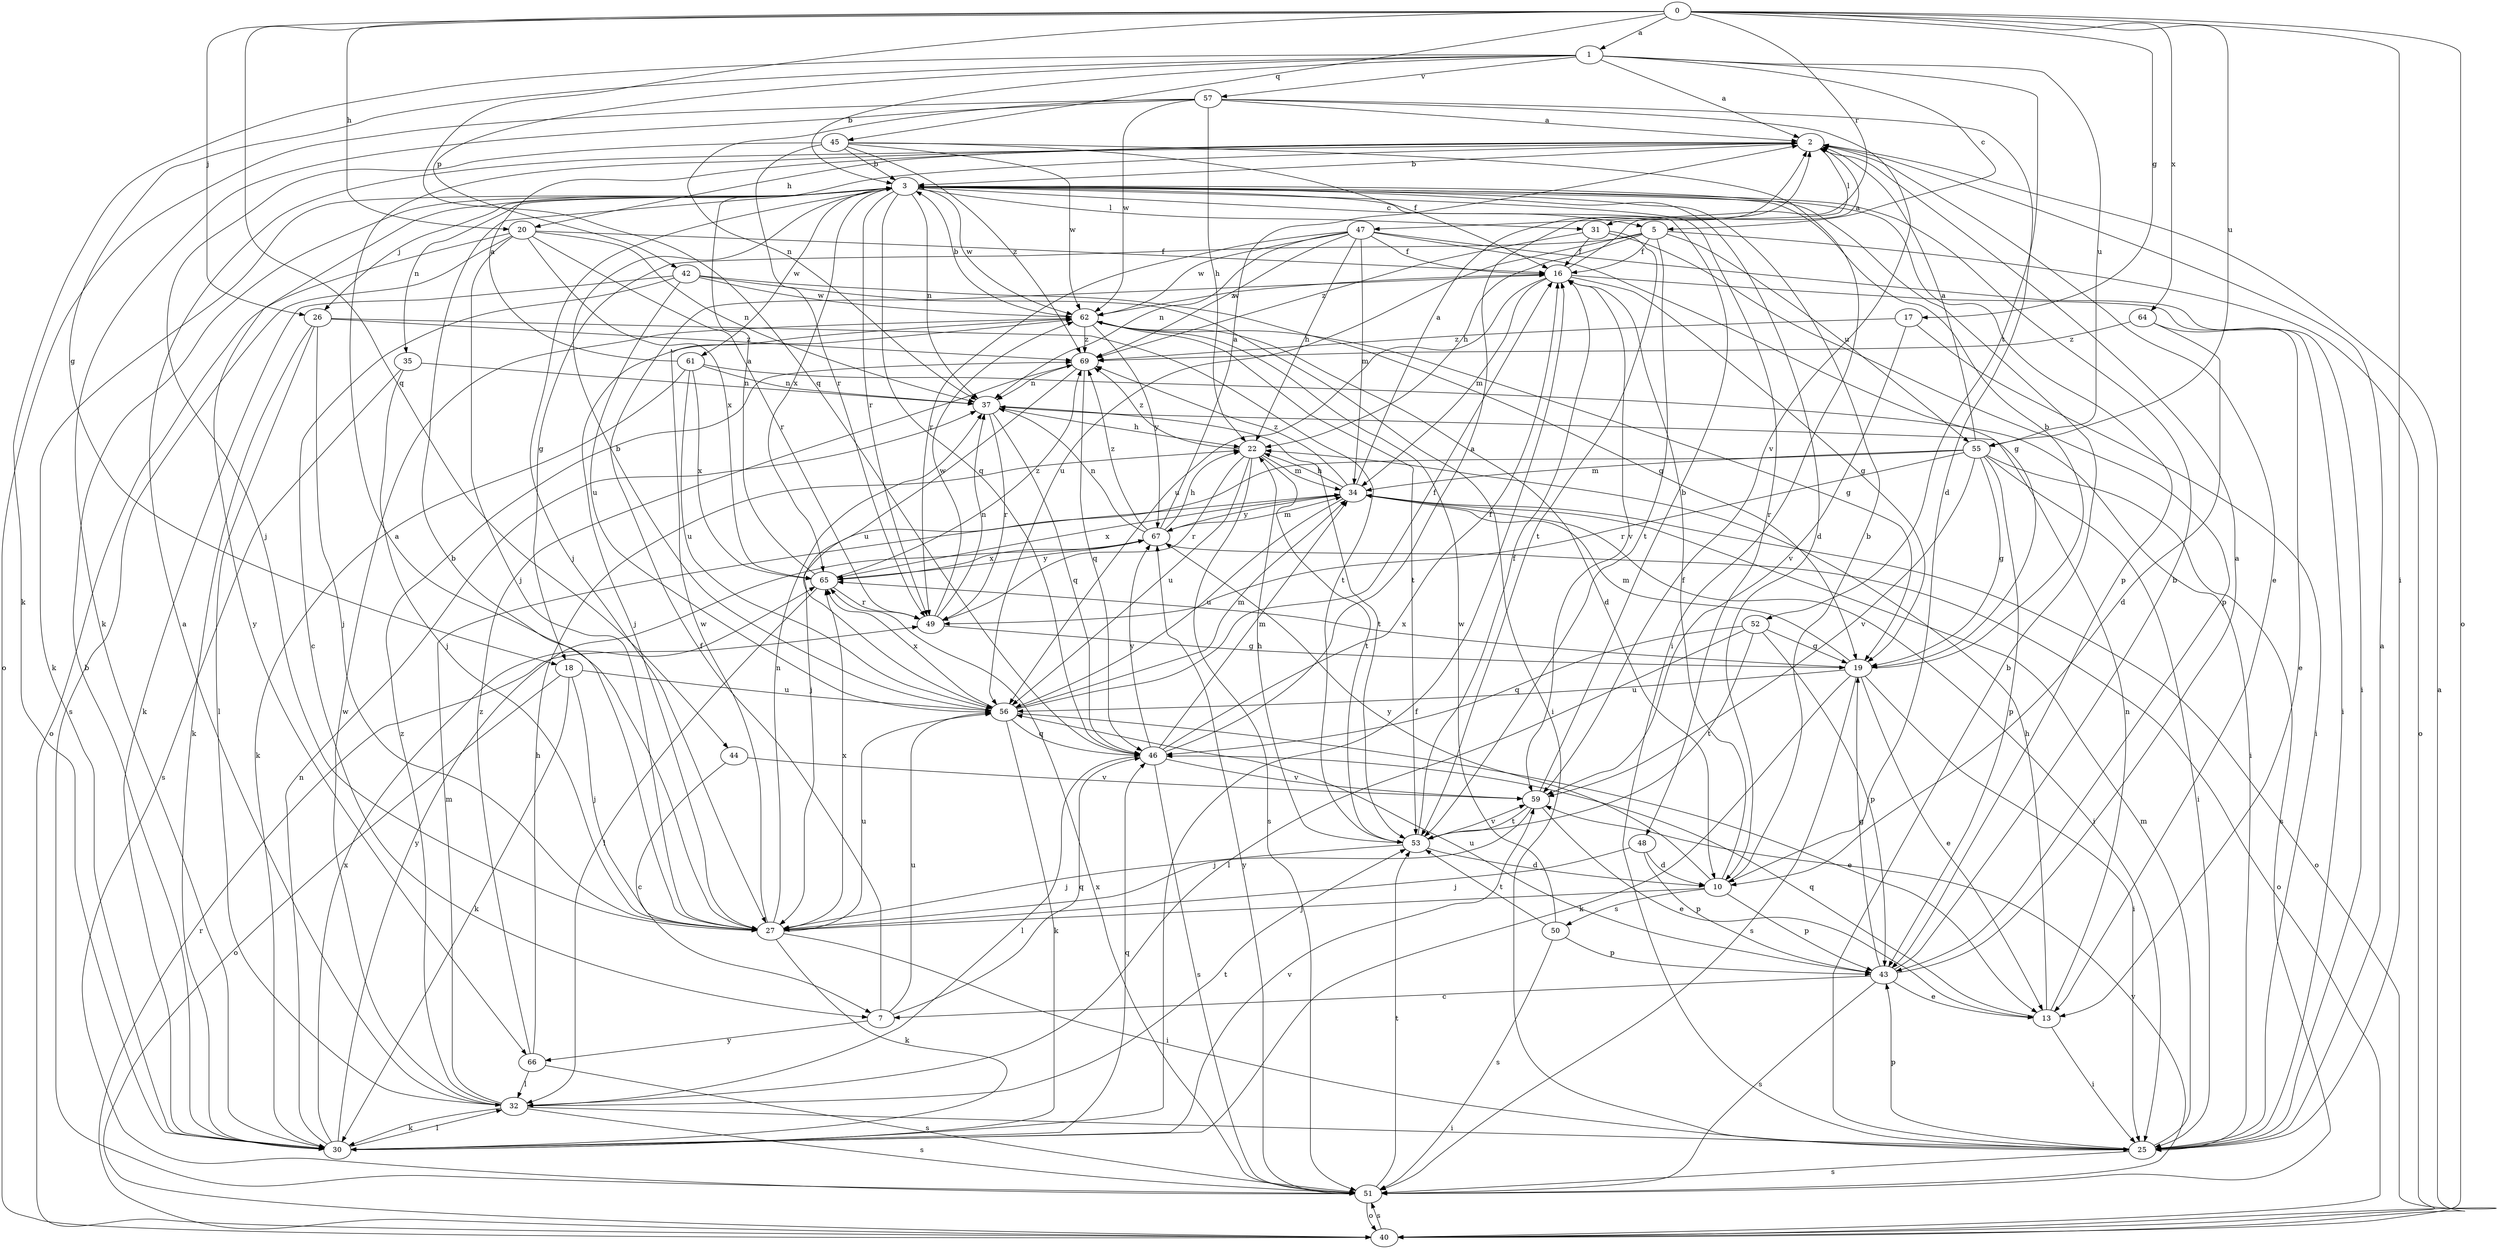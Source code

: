 strict digraph  {
0;
1;
2;
3;
5;
7;
10;
13;
16;
17;
18;
19;
20;
22;
25;
26;
27;
30;
31;
32;
34;
35;
37;
40;
42;
43;
44;
45;
46;
47;
48;
49;
50;
51;
52;
53;
55;
56;
57;
59;
61;
62;
64;
65;
66;
67;
69;
0 -> 1  [label=a];
0 -> 17  [label=g];
0 -> 20  [label=h];
0 -> 25  [label=i];
0 -> 26  [label=j];
0 -> 40  [label=o];
0 -> 44  [label=q];
0 -> 45  [label=q];
0 -> 46  [label=q];
0 -> 47  [label=r];
0 -> 55  [label=u];
0 -> 64  [label=x];
1 -> 2  [label=a];
1 -> 3  [label=b];
1 -> 5  [label=c];
1 -> 18  [label=g];
1 -> 30  [label=k];
1 -> 42  [label=p];
1 -> 52  [label=t];
1 -> 55  [label=u];
1 -> 57  [label=v];
2 -> 3  [label=b];
2 -> 13  [label=e];
2 -> 20  [label=h];
2 -> 31  [label=l];
3 -> 5  [label=c];
3 -> 10  [label=d];
3 -> 26  [label=j];
3 -> 27  [label=j];
3 -> 30  [label=k];
3 -> 31  [label=l];
3 -> 35  [label=n];
3 -> 37  [label=n];
3 -> 43  [label=p];
3 -> 46  [label=q];
3 -> 48  [label=r];
3 -> 49  [label=r];
3 -> 61  [label=w];
3 -> 62  [label=w];
3 -> 65  [label=x];
3 -> 66  [label=y];
5 -> 16  [label=f];
5 -> 18  [label=g];
5 -> 22  [label=h];
5 -> 40  [label=o];
5 -> 53  [label=t];
5 -> 55  [label=u];
5 -> 56  [label=u];
7 -> 16  [label=f];
7 -> 46  [label=q];
7 -> 56  [label=u];
7 -> 66  [label=y];
10 -> 3  [label=b];
10 -> 16  [label=f];
10 -> 27  [label=j];
10 -> 43  [label=p];
10 -> 50  [label=s];
10 -> 67  [label=y];
13 -> 22  [label=h];
13 -> 25  [label=i];
13 -> 37  [label=n];
13 -> 46  [label=q];
16 -> 2  [label=a];
16 -> 19  [label=g];
16 -> 25  [label=i];
16 -> 34  [label=m];
16 -> 56  [label=u];
16 -> 59  [label=v];
16 -> 62  [label=w];
17 -> 25  [label=i];
17 -> 59  [label=v];
17 -> 69  [label=z];
18 -> 27  [label=j];
18 -> 30  [label=k];
18 -> 40  [label=o];
18 -> 56  [label=u];
19 -> 3  [label=b];
19 -> 13  [label=e];
19 -> 25  [label=i];
19 -> 30  [label=k];
19 -> 34  [label=m];
19 -> 51  [label=s];
19 -> 56  [label=u];
19 -> 65  [label=x];
20 -> 16  [label=f];
20 -> 27  [label=j];
20 -> 37  [label=n];
20 -> 40  [label=o];
20 -> 49  [label=r];
20 -> 51  [label=s];
20 -> 65  [label=x];
22 -> 34  [label=m];
22 -> 49  [label=r];
22 -> 51  [label=s];
22 -> 53  [label=t];
22 -> 56  [label=u];
22 -> 69  [label=z];
25 -> 2  [label=a];
25 -> 3  [label=b];
25 -> 34  [label=m];
25 -> 43  [label=p];
25 -> 51  [label=s];
26 -> 27  [label=j];
26 -> 30  [label=k];
26 -> 32  [label=l];
26 -> 53  [label=t];
26 -> 69  [label=z];
27 -> 2  [label=a];
27 -> 3  [label=b];
27 -> 25  [label=i];
27 -> 30  [label=k];
27 -> 37  [label=n];
27 -> 56  [label=u];
27 -> 62  [label=w];
27 -> 65  [label=x];
30 -> 3  [label=b];
30 -> 16  [label=f];
30 -> 32  [label=l];
30 -> 37  [label=n];
30 -> 46  [label=q];
30 -> 59  [label=v];
30 -> 65  [label=x];
30 -> 67  [label=y];
31 -> 16  [label=f];
31 -> 43  [label=p];
31 -> 53  [label=t];
31 -> 69  [label=z];
32 -> 2  [label=a];
32 -> 25  [label=i];
32 -> 30  [label=k];
32 -> 34  [label=m];
32 -> 51  [label=s];
32 -> 53  [label=t];
32 -> 62  [label=w];
32 -> 69  [label=z];
34 -> 2  [label=a];
34 -> 22  [label=h];
34 -> 25  [label=i];
34 -> 40  [label=o];
34 -> 56  [label=u];
34 -> 65  [label=x];
34 -> 67  [label=y];
34 -> 69  [label=z];
35 -> 27  [label=j];
35 -> 37  [label=n];
35 -> 51  [label=s];
37 -> 22  [label=h];
37 -> 46  [label=q];
37 -> 49  [label=r];
37 -> 53  [label=t];
40 -> 2  [label=a];
40 -> 49  [label=r];
40 -> 51  [label=s];
42 -> 7  [label=c];
42 -> 19  [label=g];
42 -> 25  [label=i];
42 -> 30  [label=k];
42 -> 56  [label=u];
42 -> 62  [label=w];
43 -> 2  [label=a];
43 -> 3  [label=b];
43 -> 7  [label=c];
43 -> 13  [label=e];
43 -> 19  [label=g];
43 -> 51  [label=s];
43 -> 56  [label=u];
44 -> 7  [label=c];
44 -> 59  [label=v];
45 -> 3  [label=b];
45 -> 16  [label=f];
45 -> 25  [label=i];
45 -> 27  [label=j];
45 -> 49  [label=r];
45 -> 62  [label=w];
45 -> 69  [label=z];
46 -> 2  [label=a];
46 -> 16  [label=f];
46 -> 32  [label=l];
46 -> 34  [label=m];
46 -> 51  [label=s];
46 -> 59  [label=v];
46 -> 67  [label=y];
47 -> 16  [label=f];
47 -> 19  [label=g];
47 -> 22  [label=h];
47 -> 25  [label=i];
47 -> 34  [label=m];
47 -> 37  [label=n];
47 -> 49  [label=r];
47 -> 62  [label=w];
47 -> 69  [label=z];
48 -> 10  [label=d];
48 -> 27  [label=j];
48 -> 43  [label=p];
49 -> 19  [label=g];
49 -> 37  [label=n];
49 -> 62  [label=w];
50 -> 43  [label=p];
50 -> 51  [label=s];
50 -> 53  [label=t];
50 -> 62  [label=w];
51 -> 40  [label=o];
51 -> 53  [label=t];
51 -> 59  [label=v];
51 -> 65  [label=x];
51 -> 67  [label=y];
52 -> 19  [label=g];
52 -> 32  [label=l];
52 -> 43  [label=p];
52 -> 46  [label=q];
52 -> 53  [label=t];
53 -> 10  [label=d];
53 -> 16  [label=f];
53 -> 22  [label=h];
53 -> 27  [label=j];
53 -> 59  [label=v];
55 -> 2  [label=a];
55 -> 19  [label=g];
55 -> 25  [label=i];
55 -> 27  [label=j];
55 -> 34  [label=m];
55 -> 43  [label=p];
55 -> 49  [label=r];
55 -> 51  [label=s];
55 -> 59  [label=v];
56 -> 3  [label=b];
56 -> 13  [label=e];
56 -> 16  [label=f];
56 -> 30  [label=k];
56 -> 34  [label=m];
56 -> 46  [label=q];
56 -> 65  [label=x];
57 -> 2  [label=a];
57 -> 10  [label=d];
57 -> 22  [label=h];
57 -> 30  [label=k];
57 -> 37  [label=n];
57 -> 40  [label=o];
57 -> 59  [label=v];
57 -> 62  [label=w];
59 -> 3  [label=b];
59 -> 13  [label=e];
59 -> 27  [label=j];
59 -> 53  [label=t];
61 -> 2  [label=a];
61 -> 25  [label=i];
61 -> 30  [label=k];
61 -> 37  [label=n];
61 -> 56  [label=u];
61 -> 65  [label=x];
62 -> 3  [label=b];
62 -> 10  [label=d];
62 -> 19  [label=g];
62 -> 27  [label=j];
62 -> 53  [label=t];
62 -> 67  [label=y];
62 -> 69  [label=z];
64 -> 10  [label=d];
64 -> 13  [label=e];
64 -> 69  [label=z];
65 -> 2  [label=a];
65 -> 32  [label=l];
65 -> 49  [label=r];
65 -> 67  [label=y];
65 -> 69  [label=z];
66 -> 22  [label=h];
66 -> 32  [label=l];
66 -> 51  [label=s];
66 -> 69  [label=z];
67 -> 2  [label=a];
67 -> 22  [label=h];
67 -> 34  [label=m];
67 -> 37  [label=n];
67 -> 40  [label=o];
67 -> 65  [label=x];
67 -> 69  [label=z];
69 -> 37  [label=n];
69 -> 46  [label=q];
69 -> 56  [label=u];
}
